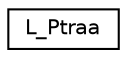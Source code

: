 digraph "Graphical Class Hierarchy"
{
 // LATEX_PDF_SIZE
  edge [fontname="Helvetica",fontsize="10",labelfontname="Helvetica",labelfontsize="10"];
  node [fontname="Helvetica",fontsize="10",shape=record];
  rankdir="LR";
  Node0 [label="L_Ptraa",height=0.2,width=0.4,color="black", fillcolor="white", style="filled",URL="$struct_l___ptraa.html",tooltip=" "];
}
